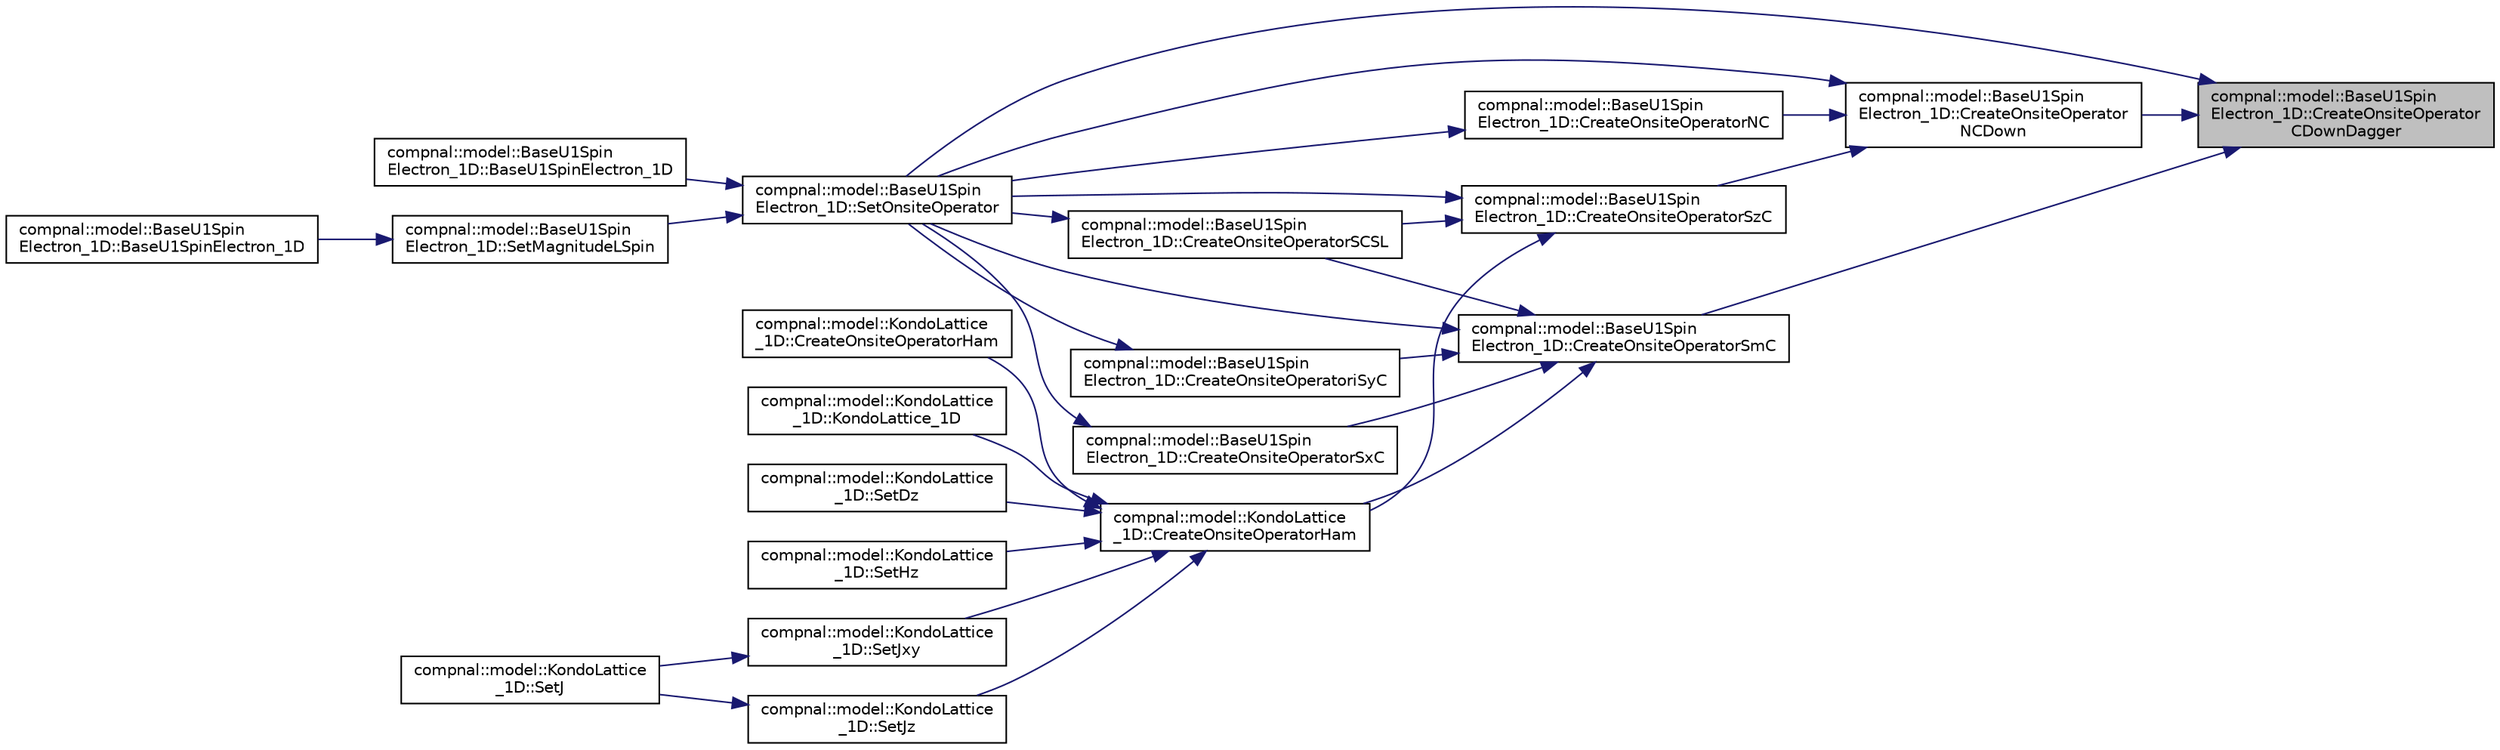 digraph "compnal::model::BaseU1SpinElectron_1D::CreateOnsiteOperatorCDownDagger"
{
 // INTERACTIVE_SVG=YES
 // LATEX_PDF_SIZE
  edge [fontname="Helvetica",fontsize="10",labelfontname="Helvetica",labelfontsize="10"];
  node [fontname="Helvetica",fontsize="10",shape=record];
  rankdir="RL";
  Node1 [label="compnal::model::BaseU1Spin\lElectron_1D::CreateOnsiteOperator\lCDownDagger",height=0.2,width=0.4,color="black", fillcolor="grey75", style="filled", fontcolor="black",tooltip="Generate the creation operator for the electrons with the down spin ."];
  Node1 -> Node2 [dir="back",color="midnightblue",fontsize="10",style="solid",fontname="Helvetica"];
  Node2 [label="compnal::model::BaseU1Spin\lElectron_1D::CreateOnsiteOperator\lNCDown",height=0.2,width=0.4,color="black", fillcolor="white", style="filled",URL="$de/d75/classcompnal_1_1model_1_1_base_u1_spin_electron__1_d.html#a67e087762b868a541cc9e6682aeb092a",tooltip="Generate the number operator for the electrons with the down spin ."];
  Node2 -> Node3 [dir="back",color="midnightblue",fontsize="10",style="solid",fontname="Helvetica"];
  Node3 [label="compnal::model::BaseU1Spin\lElectron_1D::CreateOnsiteOperatorNC",height=0.2,width=0.4,color="black", fillcolor="white", style="filled",URL="$de/d75/classcompnal_1_1model_1_1_base_u1_spin_electron__1_d.html#a102a10a52ece5265767c565da96195b3",tooltip="Generate the number operator for the electrons ."];
  Node3 -> Node4 [dir="back",color="midnightblue",fontsize="10",style="solid",fontname="Helvetica"];
  Node4 [label="compnal::model::BaseU1Spin\lElectron_1D::SetOnsiteOperator",height=0.2,width=0.4,color="black", fillcolor="white", style="filled",URL="$de/d75/classcompnal_1_1model_1_1_base_u1_spin_electron__1_d.html#a3b7543af8237ac54917e92bd20811f23",tooltip="Set onsite operators."];
  Node4 -> Node5 [dir="back",color="midnightblue",fontsize="10",style="solid",fontname="Helvetica"];
  Node5 [label="compnal::model::BaseU1Spin\lElectron_1D::BaseU1SpinElectron_1D",height=0.2,width=0.4,color="black", fillcolor="white", style="filled",URL="$de/d75/classcompnal_1_1model_1_1_base_u1_spin_electron__1_d.html#ace952a54f1c61f82eab2c93be8254409",tooltip="Constructor of BaseU1SpinElectron_1D class."];
  Node4 -> Node6 [dir="back",color="midnightblue",fontsize="10",style="solid",fontname="Helvetica"];
  Node6 [label="compnal::model::BaseU1Spin\lElectron_1D::SetMagnitudeLSpin",height=0.2,width=0.4,color="black", fillcolor="white", style="filled",URL="$de/d75/classcompnal_1_1model_1_1_base_u1_spin_electron__1_d.html#ada273807b072a3a3a12062de109413aa",tooltip="Set the magnitude of the spin ."];
  Node6 -> Node7 [dir="back",color="midnightblue",fontsize="10",style="solid",fontname="Helvetica"];
  Node7 [label="compnal::model::BaseU1Spin\lElectron_1D::BaseU1SpinElectron_1D",height=0.2,width=0.4,color="black", fillcolor="white", style="filled",URL="$de/d75/classcompnal_1_1model_1_1_base_u1_spin_electron__1_d.html#a679ded7b05555a3a8ac29859bb172b99",tooltip="Constructor of BaseU1SpinElectron_1D class."];
  Node2 -> Node8 [dir="back",color="midnightblue",fontsize="10",style="solid",fontname="Helvetica"];
  Node8 [label="compnal::model::BaseU1Spin\lElectron_1D::CreateOnsiteOperatorSzC",height=0.2,width=0.4,color="black", fillcolor="white", style="filled",URL="$de/d75/classcompnal_1_1model_1_1_base_u1_spin_electron__1_d.html#aca985efae20c351bc9342621b791d53e",tooltip="Generate the spin operator for the z-direction for the electrons ."];
  Node8 -> Node9 [dir="back",color="midnightblue",fontsize="10",style="solid",fontname="Helvetica"];
  Node9 [label="compnal::model::KondoLattice\l_1D::CreateOnsiteOperatorHam",height=0.2,width=0.4,color="black", fillcolor="white", style="filled",URL="$d1/d89/classcompnal_1_1model_1_1_kondo_lattice__1_d.html#a8aa204ed680f83dc5b019d753c279b74",tooltip="Create the onsite Hamiltonian."];
  Node9 -> Node10 [dir="back",color="midnightblue",fontsize="10",style="solid",fontname="Helvetica"];
  Node10 [label="compnal::model::KondoLattice\l_1D::CreateOnsiteOperatorHam",height=0.2,width=0.4,color="black", fillcolor="white", style="filled",URL="$d1/d89/classcompnal_1_1model_1_1_kondo_lattice__1_d.html#ae555464e673a16e4845b7ebd2b039d7a",tooltip="Create the onsite Hamiltonian."];
  Node9 -> Node11 [dir="back",color="midnightblue",fontsize="10",style="solid",fontname="Helvetica"];
  Node11 [label="compnal::model::KondoLattice\l_1D::KondoLattice_1D",height=0.2,width=0.4,color="black", fillcolor="white", style="filled",URL="$d1/d89/classcompnal_1_1model_1_1_kondo_lattice__1_d.html#a438af116c62d9acf3cb85ecdb3cb597a",tooltip="Constructor of KondoLattice_1D."];
  Node9 -> Node12 [dir="back",color="midnightblue",fontsize="10",style="solid",fontname="Helvetica"];
  Node12 [label="compnal::model::KondoLattice\l_1D::SetDz",height=0.2,width=0.4,color="black", fillcolor="white", style="filled",URL="$d1/d89/classcompnal_1_1model_1_1_kondo_lattice__1_d.html#a78e66c74774aa14500200df9328cb99e",tooltip="Set the uniaxial anisotropy to the z-direction ."];
  Node9 -> Node13 [dir="back",color="midnightblue",fontsize="10",style="solid",fontname="Helvetica"];
  Node13 [label="compnal::model::KondoLattice\l_1D::SetHz",height=0.2,width=0.4,color="black", fillcolor="white", style="filled",URL="$d1/d89/classcompnal_1_1model_1_1_kondo_lattice__1_d.html#a6e57deed8aa7c2aab00e760d4ea353f3",tooltip="Set the magnetic fields for the z-direction."];
  Node9 -> Node14 [dir="back",color="midnightblue",fontsize="10",style="solid",fontname="Helvetica"];
  Node14 [label="compnal::model::KondoLattice\l_1D::SetJxy",height=0.2,width=0.4,color="black", fillcolor="white", style="filled",URL="$d1/d89/classcompnal_1_1model_1_1_kondo_lattice__1_d.html#ad7fcb6d909257d2eaaa76f5a35b42d5e",tooltip="Set the Kondo exchange coupling along the x, y-direction ."];
  Node14 -> Node15 [dir="back",color="midnightblue",fontsize="10",style="solid",fontname="Helvetica"];
  Node15 [label="compnal::model::KondoLattice\l_1D::SetJ",height=0.2,width=0.4,color="black", fillcolor="white", style="filled",URL="$d1/d89/classcompnal_1_1model_1_1_kondo_lattice__1_d.html#ac230631d37c5ce264ba86d5787e622dc",tooltip="Set the Kondo exchange coupling along the z-direction  and the x, y-direction ."];
  Node9 -> Node16 [dir="back",color="midnightblue",fontsize="10",style="solid",fontname="Helvetica"];
  Node16 [label="compnal::model::KondoLattice\l_1D::SetJz",height=0.2,width=0.4,color="black", fillcolor="white", style="filled",URL="$d1/d89/classcompnal_1_1model_1_1_kondo_lattice__1_d.html#a32def5292209d1afc774b7d26808cb21",tooltip="Set the Kondo exchange coupling along the z-direction ."];
  Node16 -> Node15 [dir="back",color="midnightblue",fontsize="10",style="solid",fontname="Helvetica"];
  Node8 -> Node17 [dir="back",color="midnightblue",fontsize="10",style="solid",fontname="Helvetica"];
  Node17 [label="compnal::model::BaseU1Spin\lElectron_1D::CreateOnsiteOperatorSCSL",height=0.2,width=0.4,color="black", fillcolor="white", style="filled",URL="$de/d75/classcompnal_1_1model_1_1_base_u1_spin_electron__1_d.html#a2c054874201636966a39102673b8a452",tooltip="Generate ."];
  Node17 -> Node4 [dir="back",color="midnightblue",fontsize="10",style="solid",fontname="Helvetica"];
  Node8 -> Node4 [dir="back",color="midnightblue",fontsize="10",style="solid",fontname="Helvetica"];
  Node2 -> Node4 [dir="back",color="midnightblue",fontsize="10",style="solid",fontname="Helvetica"];
  Node1 -> Node18 [dir="back",color="midnightblue",fontsize="10",style="solid",fontname="Helvetica"];
  Node18 [label="compnal::model::BaseU1Spin\lElectron_1D::CreateOnsiteOperatorSmC",height=0.2,width=0.4,color="black", fillcolor="white", style="filled",URL="$de/d75/classcompnal_1_1model_1_1_base_u1_spin_electron__1_d.html#aec74f4719f814ef470b506cc28947df4",tooltip="Generate the lowering operator for spin of the electrons ."];
  Node18 -> Node9 [dir="back",color="midnightblue",fontsize="10",style="solid",fontname="Helvetica"];
  Node18 -> Node19 [dir="back",color="midnightblue",fontsize="10",style="solid",fontname="Helvetica"];
  Node19 [label="compnal::model::BaseU1Spin\lElectron_1D::CreateOnsiteOperatoriSyC",height=0.2,width=0.4,color="black", fillcolor="white", style="filled",URL="$de/d75/classcompnal_1_1model_1_1_base_u1_spin_electron__1_d.html#a2655d8d78f7eaf41ace9ce5a9c8ac90d",tooltip="Generate the spin operator for the y-direction for the electrons . Here  is the the imaginary unit."];
  Node19 -> Node4 [dir="back",color="midnightblue",fontsize="10",style="solid",fontname="Helvetica"];
  Node18 -> Node17 [dir="back",color="midnightblue",fontsize="10",style="solid",fontname="Helvetica"];
  Node18 -> Node20 [dir="back",color="midnightblue",fontsize="10",style="solid",fontname="Helvetica"];
  Node20 [label="compnal::model::BaseU1Spin\lElectron_1D::CreateOnsiteOperatorSxC",height=0.2,width=0.4,color="black", fillcolor="white", style="filled",URL="$de/d75/classcompnal_1_1model_1_1_base_u1_spin_electron__1_d.html#abab0b145dc1e793803578d48b9a66bd0",tooltip="Generate the spin operator for the x-direction for the electrons ."];
  Node20 -> Node4 [dir="back",color="midnightblue",fontsize="10",style="solid",fontname="Helvetica"];
  Node18 -> Node4 [dir="back",color="midnightblue",fontsize="10",style="solid",fontname="Helvetica"];
  Node1 -> Node4 [dir="back",color="midnightblue",fontsize="10",style="solid",fontname="Helvetica"];
}
